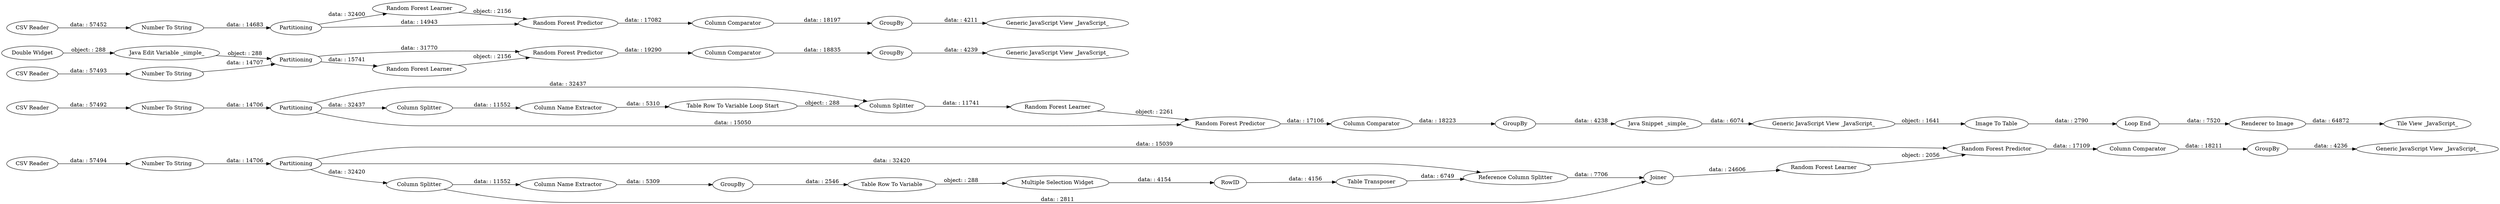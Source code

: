 digraph {
	"8116714275992248516_596" [label="Column Name Extractor"]
	"8116714275992248516_589" [label="Random Forest Predictor"]
	"8116714275992248516_581" [label="Column Comparator"]
	"8116714275992248516_603" [label="CSV Reader"]
	"8116714275992248516_585" [label="Image To Table"]
	"8116714275992248516_614" [label=Partitioning]
	"8116714275992248516_11" [label=GroupBy]
	"8116714275992248516_573" [label="Number To String"]
	"8116714275992248516_580" [label=GroupBy]
	"8116714275992248516_590" [label="Column Splitter"]
	"8116714275992248516_593" [label="Number To String"]
	"8116714275992248516_584" [label="Generic JavaScript View _JavaScript_"]
	"8116714275992248516_623" [label="Java Edit Variable _simple_"]
	"8116714275992248516_579" [label="Java Snippet _simple_"]
	"8116714275992248516_612" [label=Joiner]
	"8116714275992248516_574" [label="Column Splitter"]
	"8116714275992248516_619" [label="Column Comparator"]
	"8116714275992248516_577" [label="Table Row To Variable Loop Start"]
	"8116714275992248516_582" [label="Random Forest Predictor"]
	"8116714275992248516_583" [label="Loop End"]
	"8116714275992248516_613" [label="Generic JavaScript View _JavaScript_"]
	"8116714275992248516_5" [label="Random Forest Learner"]
	"8116714275992248516_611" [label="Table Transposer"]
	"8116714275992248516_621" [label="Number To String"]
	"8116714275992248516_610" [label=RowID]
	"8116714275992248516_586" [label="Renderer to Image"]
	"8116714275992248516_598" [label="Random Forest Learner"]
	"8116714275992248516_620" [label=GroupBy]
	"8116714275992248516_1" [label="CSV Reader"]
	"8116714275992248516_608" [label="Table Row To Variable"]
	"8116714275992248516_10" [label="Column Comparator"]
	"8116714275992248516_601" [label="Column Comparator"]
	"8116714275992248516_615" [label="Random Forest Predictor"]
	"8116714275992248516_606" [label="Multiple Selection Widget"]
	"8116714275992248516_624" [label="Double Widget"]
	"8116714275992248516_578" [label="Random Forest Learner"]
	"8116714275992248516_9" [label="Random Forest Predictor"]
	"8116714275992248516_616" [label="Generic JavaScript View _JavaScript_"]
	"8116714275992248516_607" [label=GroupBy]
	"8116714275992248516_8" [label=Partitioning]
	"8116714275992248516_609" [label="Reference Column Splitter"]
	"8116714275992248516_602" [label=GroupBy]
	"8116714275992248516_576" [label="Column Splitter"]
	"8116714275992248516_569" [label="CSV Reader"]
	"8116714275992248516_566" [label=Partitioning]
	"8116714275992248516_617" [label="CSV Reader"]
	"8116714275992248516_6" [label="Number To String"]
	"8116714275992248516_575" [label="Column Name Extractor"]
	"8116714275992248516_600" [label=Partitioning]
	"8116714275992248516_565" [label="Generic JavaScript View _JavaScript_"]
	"8116714275992248516_587" [label="Tile View _JavaScript_"]
	"8116714275992248516_618" [label="Random Forest Learner"]
	"8116714275992248516_624" -> "8116714275992248516_623" [label="object: : 288"]
	"8116714275992248516_617" -> "8116714275992248516_621" [label="data: : 57493"]
	"8116714275992248516_614" -> "8116714275992248516_618" [label="data: : 15741"]
	"8116714275992248516_590" -> "8116714275992248516_596" [label="data: : 11552"]
	"8116714275992248516_584" -> "8116714275992248516_585" [label="object: : 1641"]
	"8116714275992248516_602" -> "8116714275992248516_613" [label="data: : 4236"]
	"8116714275992248516_578" -> "8116714275992248516_582" [label="object: : 2261"]
	"8116714275992248516_600" -> "8116714275992248516_590" [label="data: : 32420"]
	"8116714275992248516_618" -> "8116714275992248516_615" [label="object: : 2156"]
	"8116714275992248516_609" -> "8116714275992248516_612" [label="data: : 7706"]
	"8116714275992248516_623" -> "8116714275992248516_614" [label="object: : 288"]
	"8116714275992248516_600" -> "8116714275992248516_589" [label="data: : 15039"]
	"8116714275992248516_606" -> "8116714275992248516_610" [label="data: : 4154"]
	"8116714275992248516_600" -> "8116714275992248516_609" [label="data: : 32420"]
	"8116714275992248516_6" -> "8116714275992248516_8" [label="data: : 14683"]
	"8116714275992248516_608" -> "8116714275992248516_606" [label="object: : 288"]
	"8116714275992248516_603" -> "8116714275992248516_593" [label="data: : 57494"]
	"8116714275992248516_581" -> "8116714275992248516_580" [label="data: : 18223"]
	"8116714275992248516_577" -> "8116714275992248516_576" [label="object: : 288"]
	"8116714275992248516_8" -> "8116714275992248516_9" [label="data: : 14943"]
	"8116714275992248516_620" -> "8116714275992248516_616" [label="data: : 4239"]
	"8116714275992248516_574" -> "8116714275992248516_575" [label="data: : 11552"]
	"8116714275992248516_621" -> "8116714275992248516_614" [label="data: : 14707"]
	"8116714275992248516_585" -> "8116714275992248516_583" [label="data: : 2790"]
	"8116714275992248516_579" -> "8116714275992248516_584" [label="data: : 6074"]
	"8116714275992248516_9" -> "8116714275992248516_10" [label="data: : 17082"]
	"8116714275992248516_576" -> "8116714275992248516_578" [label="data: : 11741"]
	"8116714275992248516_569" -> "8116714275992248516_573" [label="data: : 57492"]
	"8116714275992248516_566" -> "8116714275992248516_574" [label="data: : 32437"]
	"8116714275992248516_598" -> "8116714275992248516_589" [label="object: : 2056"]
	"8116714275992248516_607" -> "8116714275992248516_608" [label="data: : 2546"]
	"8116714275992248516_614" -> "8116714275992248516_615" [label="data: : 31770"]
	"8116714275992248516_612" -> "8116714275992248516_598" [label="data: : 24606"]
	"8116714275992248516_1" -> "8116714275992248516_6" [label="data: : 57452"]
	"8116714275992248516_611" -> "8116714275992248516_609" [label="data: : 6749"]
	"8116714275992248516_566" -> "8116714275992248516_576" [label="data: : 32437"]
	"8116714275992248516_580" -> "8116714275992248516_579" [label="data: : 4238"]
	"8116714275992248516_10" -> "8116714275992248516_11" [label="data: : 18197"]
	"8116714275992248516_615" -> "8116714275992248516_619" [label="data: : 19290"]
	"8116714275992248516_601" -> "8116714275992248516_602" [label="data: : 18211"]
	"8116714275992248516_566" -> "8116714275992248516_582" [label="data: : 15050"]
	"8116714275992248516_593" -> "8116714275992248516_600" [label="data: : 14706"]
	"8116714275992248516_596" -> "8116714275992248516_607" [label="data: : 5309"]
	"8116714275992248516_582" -> "8116714275992248516_581" [label="data: : 17106"]
	"8116714275992248516_5" -> "8116714275992248516_9" [label="object: : 2156"]
	"8116714275992248516_11" -> "8116714275992248516_565" [label="data: : 4211"]
	"8116714275992248516_590" -> "8116714275992248516_612" [label="data: : 2811"]
	"8116714275992248516_586" -> "8116714275992248516_587" [label="data: : 64872"]
	"8116714275992248516_573" -> "8116714275992248516_566" [label="data: : 14706"]
	"8116714275992248516_8" -> "8116714275992248516_5" [label="data: : 32400"]
	"8116714275992248516_575" -> "8116714275992248516_577" [label="data: : 5310"]
	"8116714275992248516_610" -> "8116714275992248516_611" [label="data: : 4156"]
	"8116714275992248516_619" -> "8116714275992248516_620" [label="data: : 18835"]
	"8116714275992248516_583" -> "8116714275992248516_586" [label="data: : 7520"]
	"8116714275992248516_589" -> "8116714275992248516_601" [label="data: : 17109"]
	rankdir=LR
}
